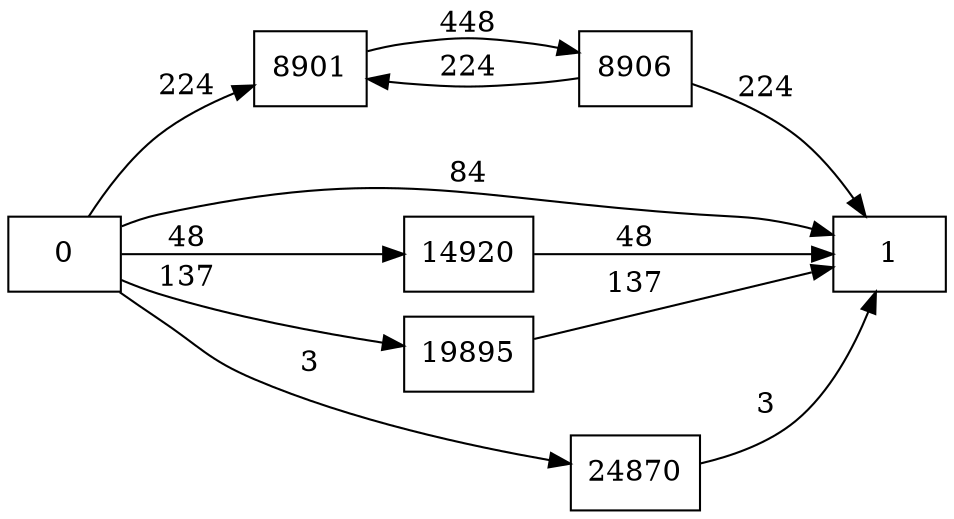 digraph {
	graph [rankdir=LR]
	node [shape=rectangle]
	8901 -> 8906 [label=448]
	8906 -> 8901 [label=224]
	8906 -> 1 [label=224]
	14920 -> 1 [label=48]
	19895 -> 1 [label=137]
	24870 -> 1 [label=3]
	0 -> 1 [label=84]
	0 -> 8901 [label=224]
	0 -> 14920 [label=48]
	0 -> 19895 [label=137]
	0 -> 24870 [label=3]
}
